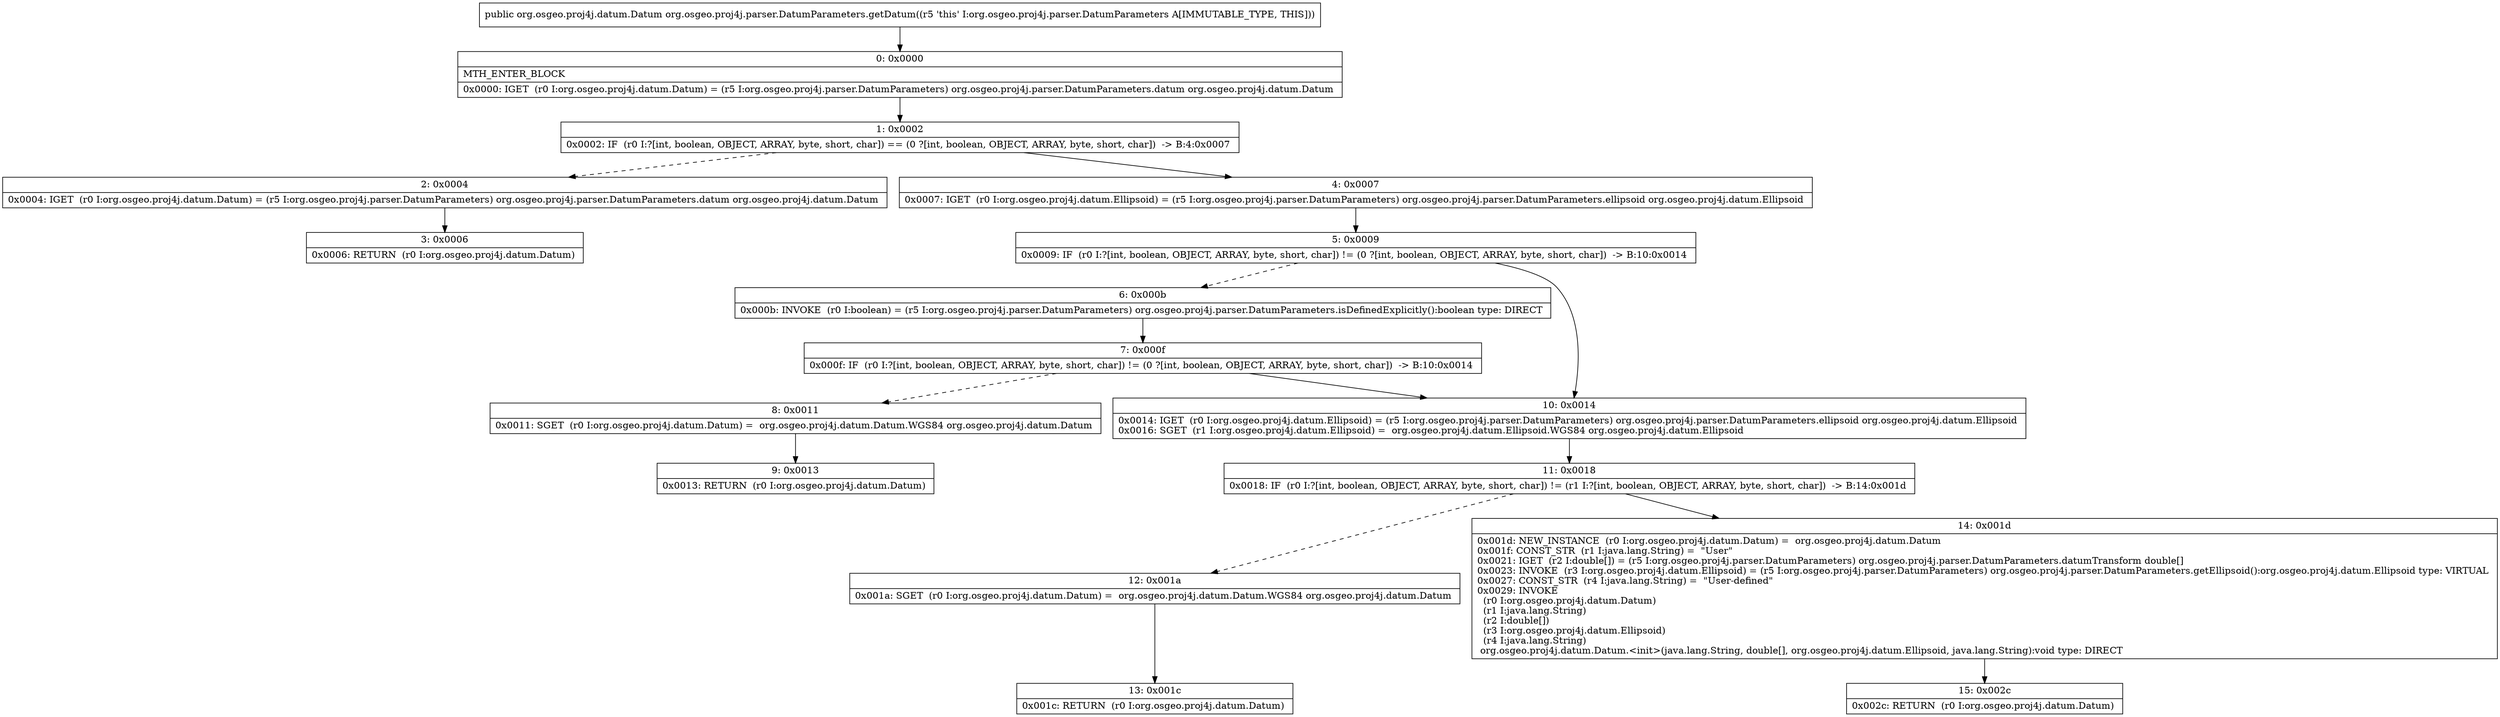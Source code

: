 digraph "CFG fororg.osgeo.proj4j.parser.DatumParameters.getDatum()Lorg\/osgeo\/proj4j\/datum\/Datum;" {
Node_0 [shape=record,label="{0\:\ 0x0000|MTH_ENTER_BLOCK\l|0x0000: IGET  (r0 I:org.osgeo.proj4j.datum.Datum) = (r5 I:org.osgeo.proj4j.parser.DatumParameters) org.osgeo.proj4j.parser.DatumParameters.datum org.osgeo.proj4j.datum.Datum \l}"];
Node_1 [shape=record,label="{1\:\ 0x0002|0x0002: IF  (r0 I:?[int, boolean, OBJECT, ARRAY, byte, short, char]) == (0 ?[int, boolean, OBJECT, ARRAY, byte, short, char])  \-\> B:4:0x0007 \l}"];
Node_2 [shape=record,label="{2\:\ 0x0004|0x0004: IGET  (r0 I:org.osgeo.proj4j.datum.Datum) = (r5 I:org.osgeo.proj4j.parser.DatumParameters) org.osgeo.proj4j.parser.DatumParameters.datum org.osgeo.proj4j.datum.Datum \l}"];
Node_3 [shape=record,label="{3\:\ 0x0006|0x0006: RETURN  (r0 I:org.osgeo.proj4j.datum.Datum) \l}"];
Node_4 [shape=record,label="{4\:\ 0x0007|0x0007: IGET  (r0 I:org.osgeo.proj4j.datum.Ellipsoid) = (r5 I:org.osgeo.proj4j.parser.DatumParameters) org.osgeo.proj4j.parser.DatumParameters.ellipsoid org.osgeo.proj4j.datum.Ellipsoid \l}"];
Node_5 [shape=record,label="{5\:\ 0x0009|0x0009: IF  (r0 I:?[int, boolean, OBJECT, ARRAY, byte, short, char]) != (0 ?[int, boolean, OBJECT, ARRAY, byte, short, char])  \-\> B:10:0x0014 \l}"];
Node_6 [shape=record,label="{6\:\ 0x000b|0x000b: INVOKE  (r0 I:boolean) = (r5 I:org.osgeo.proj4j.parser.DatumParameters) org.osgeo.proj4j.parser.DatumParameters.isDefinedExplicitly():boolean type: DIRECT \l}"];
Node_7 [shape=record,label="{7\:\ 0x000f|0x000f: IF  (r0 I:?[int, boolean, OBJECT, ARRAY, byte, short, char]) != (0 ?[int, boolean, OBJECT, ARRAY, byte, short, char])  \-\> B:10:0x0014 \l}"];
Node_8 [shape=record,label="{8\:\ 0x0011|0x0011: SGET  (r0 I:org.osgeo.proj4j.datum.Datum) =  org.osgeo.proj4j.datum.Datum.WGS84 org.osgeo.proj4j.datum.Datum \l}"];
Node_9 [shape=record,label="{9\:\ 0x0013|0x0013: RETURN  (r0 I:org.osgeo.proj4j.datum.Datum) \l}"];
Node_10 [shape=record,label="{10\:\ 0x0014|0x0014: IGET  (r0 I:org.osgeo.proj4j.datum.Ellipsoid) = (r5 I:org.osgeo.proj4j.parser.DatumParameters) org.osgeo.proj4j.parser.DatumParameters.ellipsoid org.osgeo.proj4j.datum.Ellipsoid \l0x0016: SGET  (r1 I:org.osgeo.proj4j.datum.Ellipsoid) =  org.osgeo.proj4j.datum.Ellipsoid.WGS84 org.osgeo.proj4j.datum.Ellipsoid \l}"];
Node_11 [shape=record,label="{11\:\ 0x0018|0x0018: IF  (r0 I:?[int, boolean, OBJECT, ARRAY, byte, short, char]) != (r1 I:?[int, boolean, OBJECT, ARRAY, byte, short, char])  \-\> B:14:0x001d \l}"];
Node_12 [shape=record,label="{12\:\ 0x001a|0x001a: SGET  (r0 I:org.osgeo.proj4j.datum.Datum) =  org.osgeo.proj4j.datum.Datum.WGS84 org.osgeo.proj4j.datum.Datum \l}"];
Node_13 [shape=record,label="{13\:\ 0x001c|0x001c: RETURN  (r0 I:org.osgeo.proj4j.datum.Datum) \l}"];
Node_14 [shape=record,label="{14\:\ 0x001d|0x001d: NEW_INSTANCE  (r0 I:org.osgeo.proj4j.datum.Datum) =  org.osgeo.proj4j.datum.Datum \l0x001f: CONST_STR  (r1 I:java.lang.String) =  \"User\" \l0x0021: IGET  (r2 I:double[]) = (r5 I:org.osgeo.proj4j.parser.DatumParameters) org.osgeo.proj4j.parser.DatumParameters.datumTransform double[] \l0x0023: INVOKE  (r3 I:org.osgeo.proj4j.datum.Ellipsoid) = (r5 I:org.osgeo.proj4j.parser.DatumParameters) org.osgeo.proj4j.parser.DatumParameters.getEllipsoid():org.osgeo.proj4j.datum.Ellipsoid type: VIRTUAL \l0x0027: CONST_STR  (r4 I:java.lang.String) =  \"User\-defined\" \l0x0029: INVOKE  \l  (r0 I:org.osgeo.proj4j.datum.Datum)\l  (r1 I:java.lang.String)\l  (r2 I:double[])\l  (r3 I:org.osgeo.proj4j.datum.Ellipsoid)\l  (r4 I:java.lang.String)\l org.osgeo.proj4j.datum.Datum.\<init\>(java.lang.String, double[], org.osgeo.proj4j.datum.Ellipsoid, java.lang.String):void type: DIRECT \l}"];
Node_15 [shape=record,label="{15\:\ 0x002c|0x002c: RETURN  (r0 I:org.osgeo.proj4j.datum.Datum) \l}"];
MethodNode[shape=record,label="{public org.osgeo.proj4j.datum.Datum org.osgeo.proj4j.parser.DatumParameters.getDatum((r5 'this' I:org.osgeo.proj4j.parser.DatumParameters A[IMMUTABLE_TYPE, THIS])) }"];
MethodNode -> Node_0;
Node_0 -> Node_1;
Node_1 -> Node_2[style=dashed];
Node_1 -> Node_4;
Node_2 -> Node_3;
Node_4 -> Node_5;
Node_5 -> Node_6[style=dashed];
Node_5 -> Node_10;
Node_6 -> Node_7;
Node_7 -> Node_8[style=dashed];
Node_7 -> Node_10;
Node_8 -> Node_9;
Node_10 -> Node_11;
Node_11 -> Node_12[style=dashed];
Node_11 -> Node_14;
Node_12 -> Node_13;
Node_14 -> Node_15;
}

